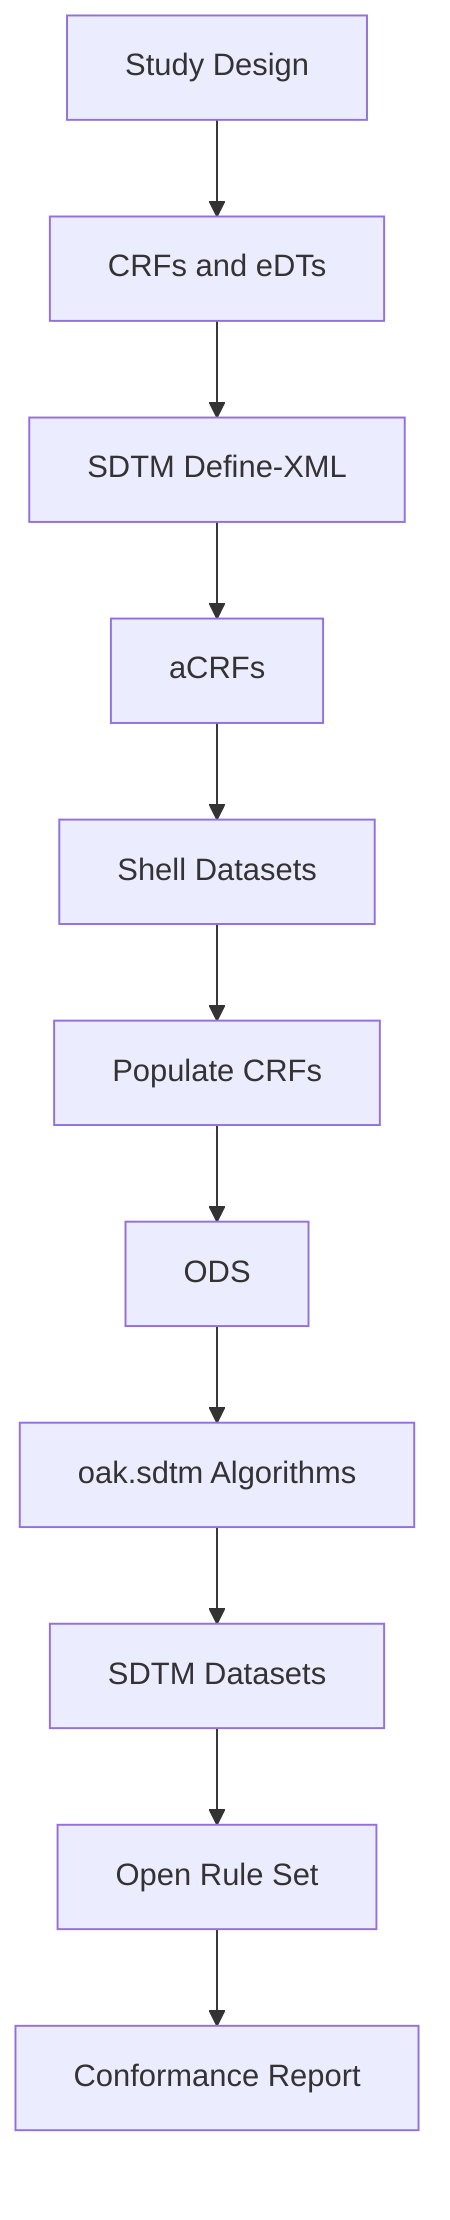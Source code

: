 graph TD;
		A[Study Design] --> B[CRFs and eDTs];
		B --> C[SDTM Define-XML];
		C --> D[aCRFs];
		D --> E[Shell Datasets];
		E --> F[Populate CRFs];
		F --> G[ODS];
		G --> H[oak.sdtm Algorithms];
		H --> I[SDTM Datasets];
		I --> J[Open Rule Set];
		J --> K[Conformance Report];